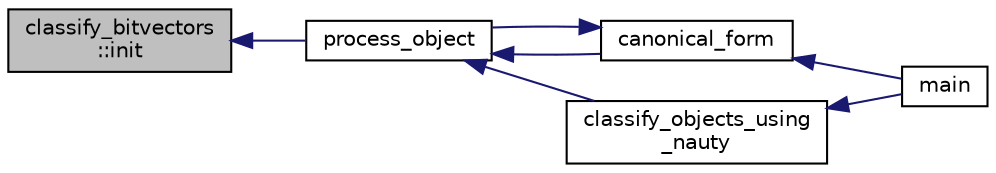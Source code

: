 digraph "classify_bitvectors::init"
{
  edge [fontname="Helvetica",fontsize="10",labelfontname="Helvetica",labelfontsize="10"];
  node [fontname="Helvetica",fontsize="10",shape=record];
  rankdir="LR";
  Node38 [label="classify_bitvectors\l::init",height=0.2,width=0.4,color="black", fillcolor="grey75", style="filled", fontcolor="black"];
  Node38 -> Node39 [dir="back",color="midnightblue",fontsize="10",style="solid",fontname="Helvetica"];
  Node39 [label="process_object",height=0.2,width=0.4,color="black", fillcolor="white", style="filled",URL="$d0/de6/projective__space__main_8_c.html#a63a6b06bd2a9a9c50ed710271f4d5530"];
  Node39 -> Node40 [dir="back",color="midnightblue",fontsize="10",style="solid",fontname="Helvetica"];
  Node40 [label="canonical_form",height=0.2,width=0.4,color="black", fillcolor="white", style="filled",URL="$d0/de6/projective__space__main_8_c.html#a5f0f6b71cd402c5b41240c420e533e60"];
  Node40 -> Node41 [dir="back",color="midnightblue",fontsize="10",style="solid",fontname="Helvetica"];
  Node41 [label="main",height=0.2,width=0.4,color="black", fillcolor="white", style="filled",URL="$d0/de6/projective__space__main_8_c.html#a3c04138a5bfe5d72780bb7e82a18e627"];
  Node40 -> Node39 [dir="back",color="midnightblue",fontsize="10",style="solid",fontname="Helvetica"];
  Node39 -> Node42 [dir="back",color="midnightblue",fontsize="10",style="solid",fontname="Helvetica"];
  Node42 [label="classify_objects_using\l_nauty",height=0.2,width=0.4,color="black", fillcolor="white", style="filled",URL="$d0/de6/projective__space__main_8_c.html#a32275eacc4bdda93b2b34c2a9217a088"];
  Node42 -> Node41 [dir="back",color="midnightblue",fontsize="10",style="solid",fontname="Helvetica"];
}
